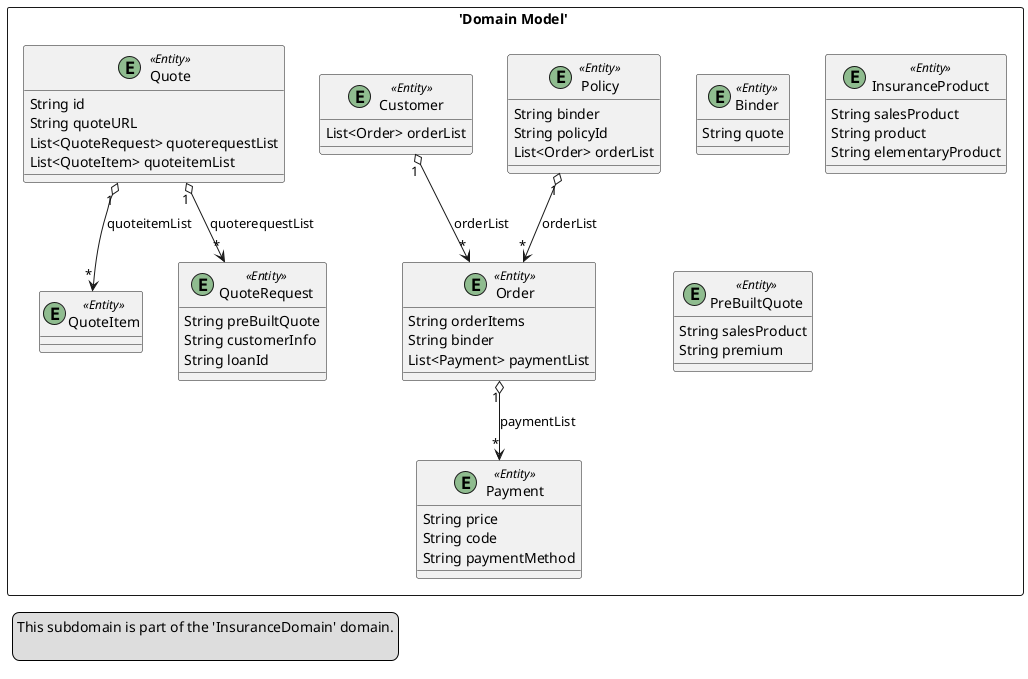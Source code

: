 @startuml

skinparam componentStyle uml2

package "'Domain Model' " <<Rectangle>> {
	class Binder <<(E,DarkSeaGreen) Entity>> {
		String quote
	}
	class Policy <<(E,DarkSeaGreen) Entity>> {
		String binder
		String policyId
		List<Order> orderList
	}
	class InsuranceProduct <<(E,DarkSeaGreen) Entity>> {
		String salesProduct
		String product
		String elementaryProduct
	}
	class Payment <<(E,DarkSeaGreen) Entity>> {
		String price
		String code
		String paymentMethod
	}
	class Order <<(E,DarkSeaGreen) Entity>> {
		String orderItems
		String binder
		List<Payment> paymentList
	}
	class QuoteRequest <<(E,DarkSeaGreen) Entity>> {
		String preBuiltQuote
		String customerInfo
		String loanId
	}
	class Quote <<(E,DarkSeaGreen) Entity>> {
		String id
		String quoteURL
		List<QuoteRequest> quoterequestList
		List<QuoteItem> quoteitemList
	}
	class QuoteItem <<(E,DarkSeaGreen) Entity>> {
	}
	class Customer <<(E,DarkSeaGreen) Entity>> {
		List<Order> orderList
	}
	class PreBuiltQuote <<(E,DarkSeaGreen) Entity>> {
		String salesProduct
		String premium
	}
}
Quote "1" o--> "*" QuoteItem : quoteitemList
Order "1" o--> "*" Payment : paymentList
Policy "1" o--> "*" Order : orderList
Quote "1" o--> "*" QuoteRequest : quoterequestList
Customer "1" o--> "*" Order : orderList
legend left
  This subdomain is part of the 'InsuranceDomain' domain.

end legend


@enduml

